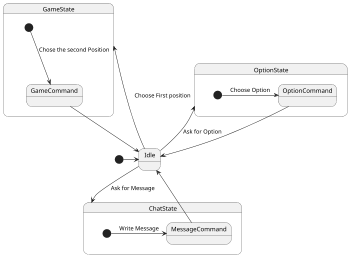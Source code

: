 @startuml
'https://plantuml.com/state-diagram

scale 350 width

[*] -> Idle

Idle --> GameState : Choose First position

state GameState {
    [*] --> GameCommand : Chose the second Position

    GameCommand --> Idle
}

Idle --> ChatState : Ask for Message
state ChatState {
    [*] -> MessageCommand : Write Message

    MessageCommand --> Idle
}

Idle --> OptionState : Ask for Option
state OptionState {
    [*] -> OptionCommand : Choose Option

    OptionCommand --> Idle
}


@enduml